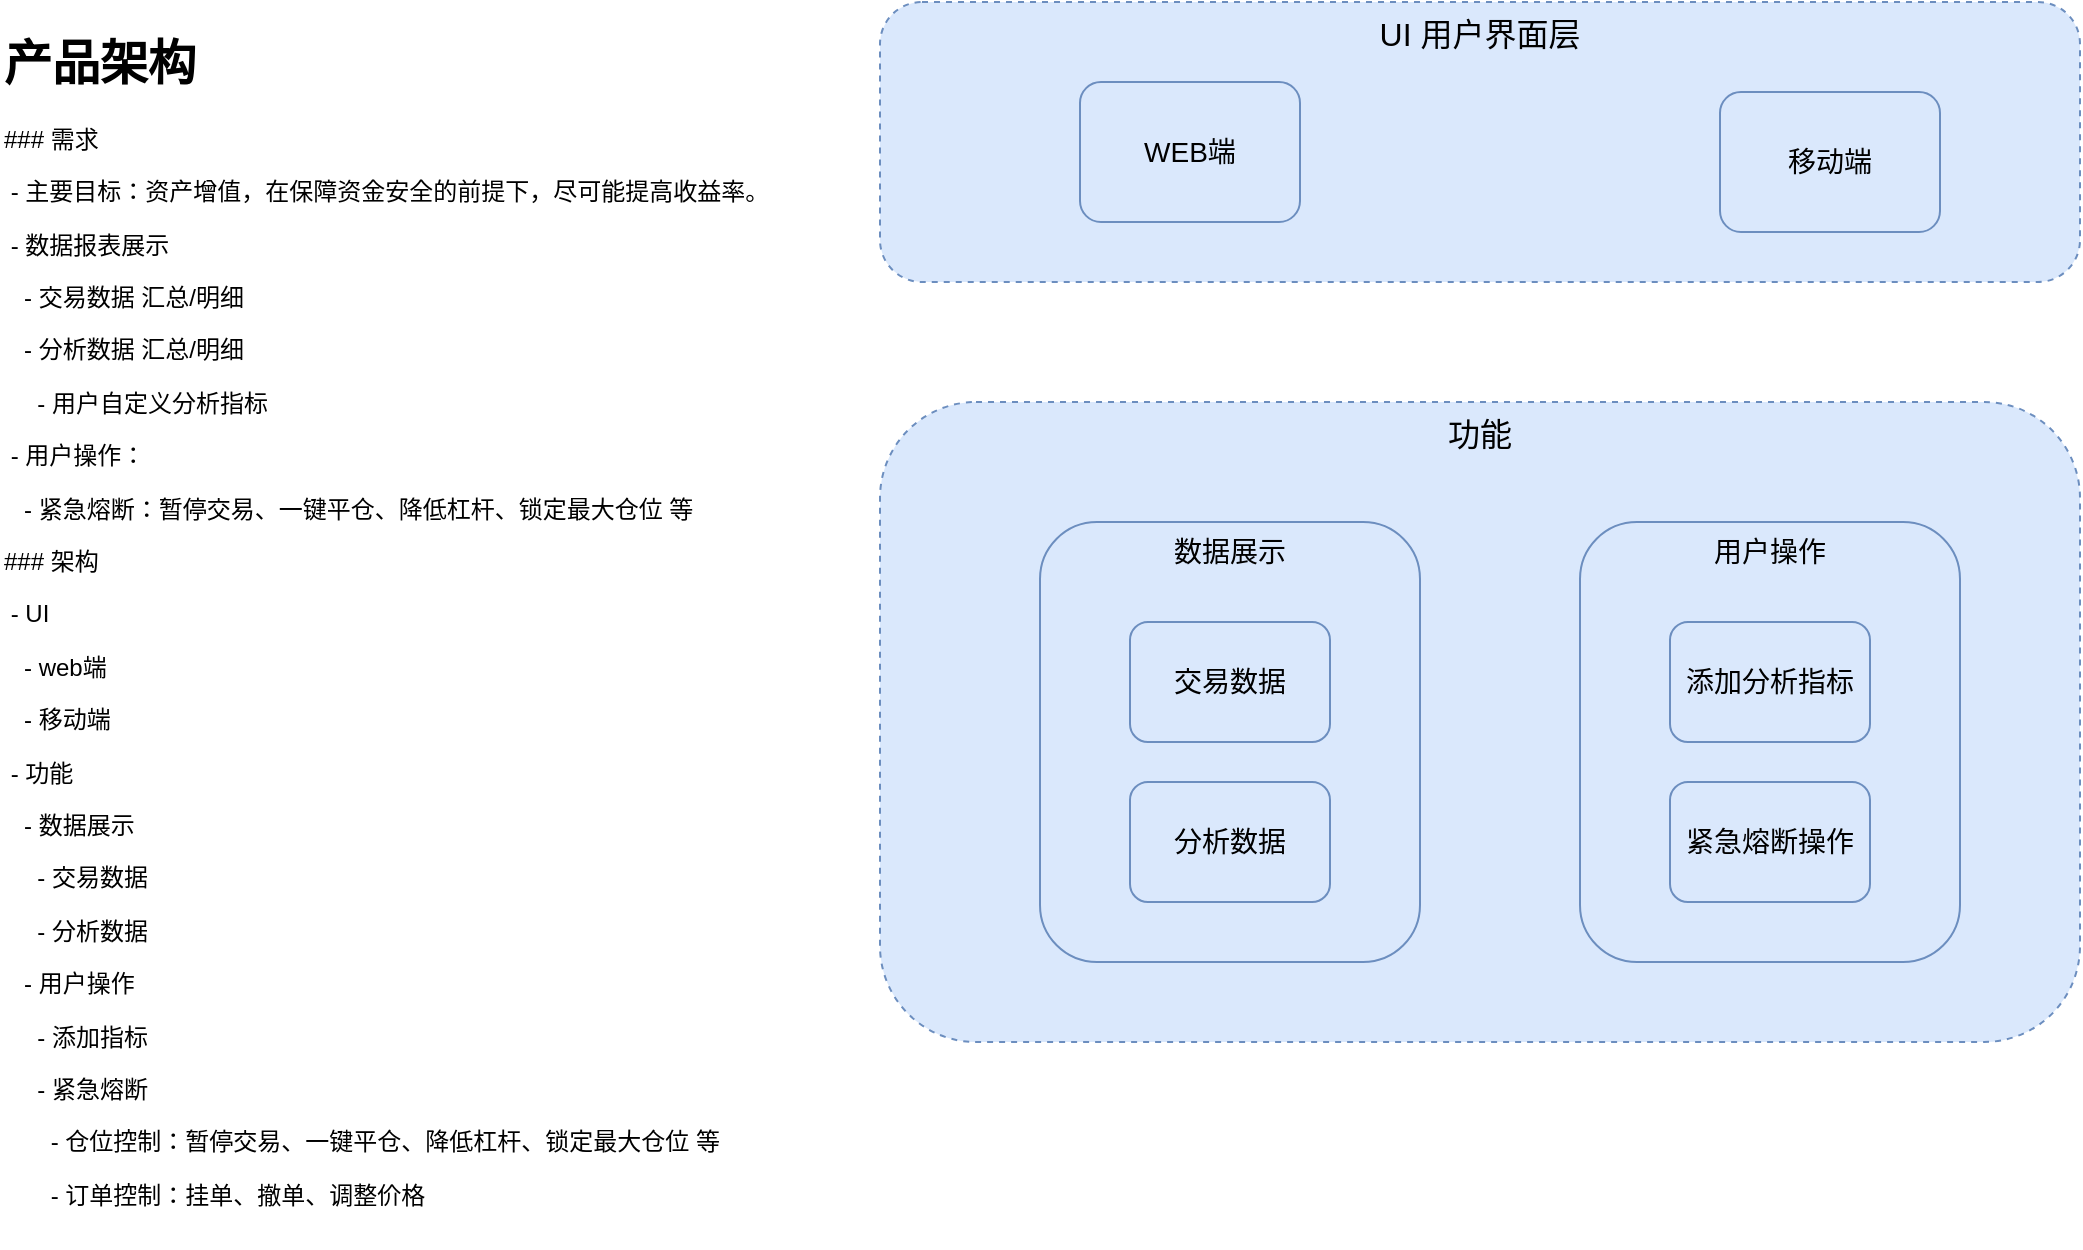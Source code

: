 <mxfile version="24.6.4" type="device">
  <diagram name="第 1 页" id="F4dAkYMisPp_Crrg1WQa">
    <mxGraphModel dx="1221" dy="717" grid="1" gridSize="10" guides="1" tooltips="1" connect="1" arrows="1" fold="1" page="1" pageScale="1" pageWidth="827" pageHeight="1169" math="0" shadow="0">
      <root>
        <mxCell id="0" />
        <mxCell id="1" parent="0" />
        <mxCell id="Utv8JqaEtYpSMMh2lk40-6" value="功能" style="rounded=1;whiteSpace=wrap;html=1;fillColor=#dae8fc;strokeColor=#6c8ebf;fontColor=#000000;fontSize=16;fontFamily=Helvetica;verticalAlign=top;dashed=1;" parent="1" vertex="1">
          <mxGeometry x="480" y="200" width="600" height="320" as="geometry" />
        </mxCell>
        <mxCell id="Utv8JqaEtYpSMMh2lk40-1" value="&lt;font face=&quot;Helvetica&quot;&gt;UI&amp;nbsp;&lt;/font&gt;&lt;span style=&quot;font-family: Sy8tqLKlV03e3ipVPrkG; background-color: initial;&quot;&gt;用户界面层&lt;/span&gt;" style="rounded=1;whiteSpace=wrap;html=1;fillColor=#dae8fc;strokeColor=#6c8ebf;fontColor=#000000;fontSize=16;fontFamily=Helvetica;dashed=1;horizontal=1;verticalAlign=top;" parent="1" vertex="1">
          <mxGeometry x="480" width="600" height="140" as="geometry" />
        </mxCell>
        <mxCell id="Utv8JqaEtYpSMMh2lk40-39" value="数据展示" style="rounded=1;whiteSpace=wrap;html=1;fillColor=#dae8fc;strokeColor=#6c8ebf;fontColor=#000000;fontSize=14;fontFamily=Helvetica;verticalAlign=top;" parent="1" vertex="1">
          <mxGeometry x="560" y="260" width="190" height="220" as="geometry" />
        </mxCell>
        <mxCell id="Utv8JqaEtYpSMMh2lk40-19" value="交易数据" style="rounded=1;whiteSpace=wrap;html=1;fillColor=#dae8fc;strokeColor=#6c8ebf;fontColor=#000000;fontSize=14;fontFamily=Helvetica;" parent="1" vertex="1">
          <mxGeometry x="605" y="310" width="100" height="60" as="geometry" />
        </mxCell>
        <mxCell id="Utv8JqaEtYpSMMh2lk40-62" value="分析数据" style="rounded=1;whiteSpace=wrap;html=1;fillColor=#dae8fc;strokeColor=#6c8ebf;fontColor=#000000;fontSize=14;fontFamily=Helvetica;" parent="1" vertex="1">
          <mxGeometry x="605" y="390" width="100" height="60" as="geometry" />
        </mxCell>
        <mxCell id="h0Sva6i2f6J_MbxwX-01-1" value="&lt;h1 style=&quot;margin-top: 0px;&quot;&gt;产品架构&lt;/h1&gt;&lt;p&gt;### 需求&lt;/p&gt;&lt;p&gt;&amp;nbsp;- 主要目标：资产增值，在保障资金安全的前提下，尽可能提高收益率。&lt;/p&gt;&lt;p&gt;&amp;nbsp;- 数据报表展示&lt;/p&gt;&lt;p&gt;&amp;nbsp; &amp;nbsp;- 交易数据 汇总/明细&lt;/p&gt;&lt;p&gt;&amp;nbsp; &amp;nbsp;- 分析数据 汇总/明细&lt;/p&gt;&lt;p&gt;&amp;nbsp; &amp;nbsp; &amp;nbsp;- 用户自定义分析指标&lt;/p&gt;&lt;p&gt;&amp;nbsp;- 用户操作：&lt;/p&gt;&lt;p&gt;&amp;nbsp; &amp;nbsp;- 紧急熔断：暂停交易、一键平仓、降低杠杆、锁定最大仓位 等&lt;/p&gt;&lt;p&gt;### 架构&lt;/p&gt;&lt;p&gt;&amp;nbsp;- UI&lt;/p&gt;&lt;p&gt;&amp;nbsp; &amp;nbsp;- web端&lt;/p&gt;&lt;p&gt;&amp;nbsp; &amp;nbsp;- 移动端&lt;/p&gt;&lt;p&gt;&amp;nbsp;- 功能&lt;/p&gt;&lt;p&gt;&amp;nbsp; &amp;nbsp;- 数据展示&lt;/p&gt;&lt;p&gt;&amp;nbsp; &amp;nbsp; &amp;nbsp;- 交易数据&lt;/p&gt;&lt;p&gt;&amp;nbsp; &amp;nbsp; &amp;nbsp;- 分析数据&lt;/p&gt;&lt;p&gt;&amp;nbsp; &amp;nbsp;- 用户操作&lt;/p&gt;&lt;p&gt;&amp;nbsp; &amp;nbsp; &amp;nbsp;- 添加指标&lt;/p&gt;&lt;p&gt;&amp;nbsp; &amp;nbsp; &amp;nbsp;- 紧急熔断&lt;/p&gt;&lt;p&gt;&amp;nbsp; &amp;nbsp; &amp;nbsp; &amp;nbsp;- 仓位控制：暂停交易、一键平仓、降低杠杆、锁定最大仓位 等&lt;/p&gt;&lt;p&gt;&amp;nbsp; &amp;nbsp; &amp;nbsp; &amp;nbsp;- 订单控制：挂单、撤单、调整价格&lt;/p&gt;" style="text;html=1;whiteSpace=wrap;overflow=hidden;rounded=0;" vertex="1" parent="1">
          <mxGeometry x="40" y="10" width="400" height="610" as="geometry" />
        </mxCell>
        <mxCell id="h0Sva6i2f6J_MbxwX-01-2" value="WEB端" style="rounded=1;whiteSpace=wrap;html=1;fillColor=#dae8fc;strokeColor=#6c8ebf;fontColor=#000000;fontSize=14;fontFamily=Helvetica;verticalAlign=middle;" vertex="1" parent="1">
          <mxGeometry x="580" y="40" width="110" height="70" as="geometry" />
        </mxCell>
        <mxCell id="h0Sva6i2f6J_MbxwX-01-3" value="移动端" style="rounded=1;whiteSpace=wrap;html=1;fillColor=#dae8fc;strokeColor=#6c8ebf;fontColor=#000000;fontSize=14;fontFamily=Helvetica;verticalAlign=middle;" vertex="1" parent="1">
          <mxGeometry x="900" y="45" width="110" height="70" as="geometry" />
        </mxCell>
        <mxCell id="h0Sva6i2f6J_MbxwX-01-5" value="用户操作" style="rounded=1;whiteSpace=wrap;html=1;fillColor=#dae8fc;strokeColor=#6c8ebf;fontColor=#000000;fontSize=14;fontFamily=Helvetica;verticalAlign=top;" vertex="1" parent="1">
          <mxGeometry x="830" y="260" width="190" height="220" as="geometry" />
        </mxCell>
        <mxCell id="h0Sva6i2f6J_MbxwX-01-6" value="添加分析指标" style="rounded=1;whiteSpace=wrap;html=1;fillColor=#dae8fc;strokeColor=#6c8ebf;fontColor=#000000;fontSize=14;fontFamily=Helvetica;" vertex="1" parent="1">
          <mxGeometry x="875" y="310" width="100" height="60" as="geometry" />
        </mxCell>
        <mxCell id="h0Sva6i2f6J_MbxwX-01-7" value="紧急熔断操作" style="rounded=1;whiteSpace=wrap;html=1;fillColor=#dae8fc;strokeColor=#6c8ebf;fontColor=#000000;fontSize=14;fontFamily=Helvetica;" vertex="1" parent="1">
          <mxGeometry x="875" y="390" width="100" height="60" as="geometry" />
        </mxCell>
      </root>
    </mxGraphModel>
  </diagram>
</mxfile>
